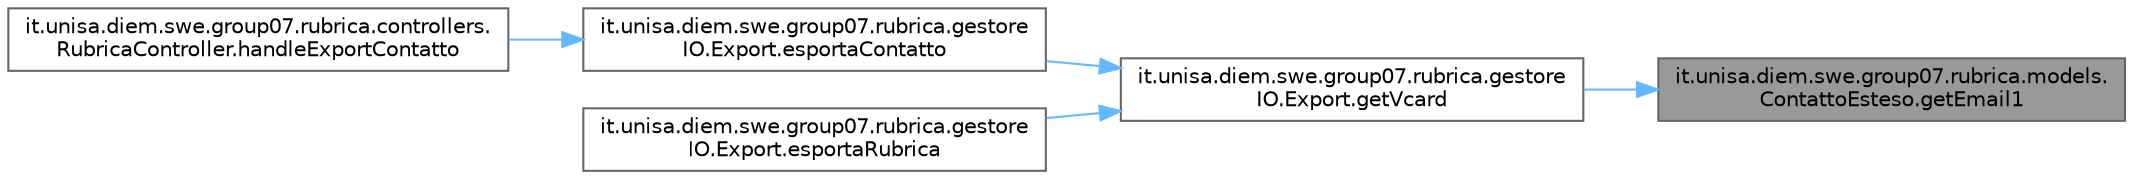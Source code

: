 digraph "it.unisa.diem.swe.group07.rubrica.models.ContattoEsteso.getEmail1"
{
 // LATEX_PDF_SIZE
  bgcolor="transparent";
  edge [fontname=Helvetica,fontsize=10,labelfontname=Helvetica,labelfontsize=10];
  node [fontname=Helvetica,fontsize=10,shape=box,height=0.2,width=0.4];
  rankdir="RL";
  Node1 [id="Node000001",label="it.unisa.diem.swe.group07.rubrica.models.\lContattoEsteso.getEmail1",height=0.2,width=0.4,color="gray40", fillcolor="grey60", style="filled", fontcolor="black",tooltip="metodo getter per l'attributo \"email1\""];
  Node1 -> Node2 [id="edge1_Node000001_Node000002",dir="back",color="steelblue1",style="solid",tooltip=" "];
  Node2 [id="Node000002",label="it.unisa.diem.swe.group07.rubrica.gestore\lIO.Export.getVcard",height=0.2,width=0.4,color="grey40", fillcolor="white", style="filled",URL="$classit_1_1unisa_1_1diem_1_1swe_1_1group07_1_1rubrica_1_1gestore_i_o_1_1_export.html#afd830265662e1b06d837b54b797996f2",tooltip="metodo per ottenere la formattazione conforme allo standard vCard da un contatto"];
  Node2 -> Node3 [id="edge2_Node000002_Node000003",dir="back",color="steelblue1",style="solid",tooltip=" "];
  Node3 [id="Node000003",label="it.unisa.diem.swe.group07.rubrica.gestore\lIO.Export.esportaContatto",height=0.2,width=0.4,color="grey40", fillcolor="white", style="filled",URL="$classit_1_1unisa_1_1diem_1_1swe_1_1group07_1_1rubrica_1_1gestore_i_o_1_1_export.html#a733874ab51e6bb3c67c54fe41f9c1bcf",tooltip="metodo per fornire un file di output conforme allo standard vCard che contiene tutta le informazioni ..."];
  Node3 -> Node4 [id="edge3_Node000003_Node000004",dir="back",color="steelblue1",style="solid",tooltip=" "];
  Node4 [id="Node000004",label="it.unisa.diem.swe.group07.rubrica.controllers.\lRubricaController.handleExportContatto",height=0.2,width=0.4,color="grey40", fillcolor="white", style="filled",URL="$classit_1_1unisa_1_1diem_1_1swe_1_1group07_1_1rubrica_1_1controllers_1_1_rubrica_controller.html#a28f1cd139c6377895c583d8d6edcae27",tooltip="Gestore dell'evento \"Esporta Contatto\". Il metodo apre una finestra che consente all'utente di selezi..."];
  Node2 -> Node5 [id="edge4_Node000002_Node000005",dir="back",color="steelblue1",style="solid",tooltip=" "];
  Node5 [id="Node000005",label="it.unisa.diem.swe.group07.rubrica.gestore\lIO.Export.esportaRubrica",height=0.2,width=0.4,color="grey40", fillcolor="white", style="filled",URL="$classit_1_1unisa_1_1diem_1_1swe_1_1group07_1_1rubrica_1_1gestore_i_o_1_1_export.html#a91f65a6e35064ea1af3bbc0168cee290",tooltip="metodo per fornire un file di output conforme allo standard vCard che contiene tutta la rubrica"];
}
